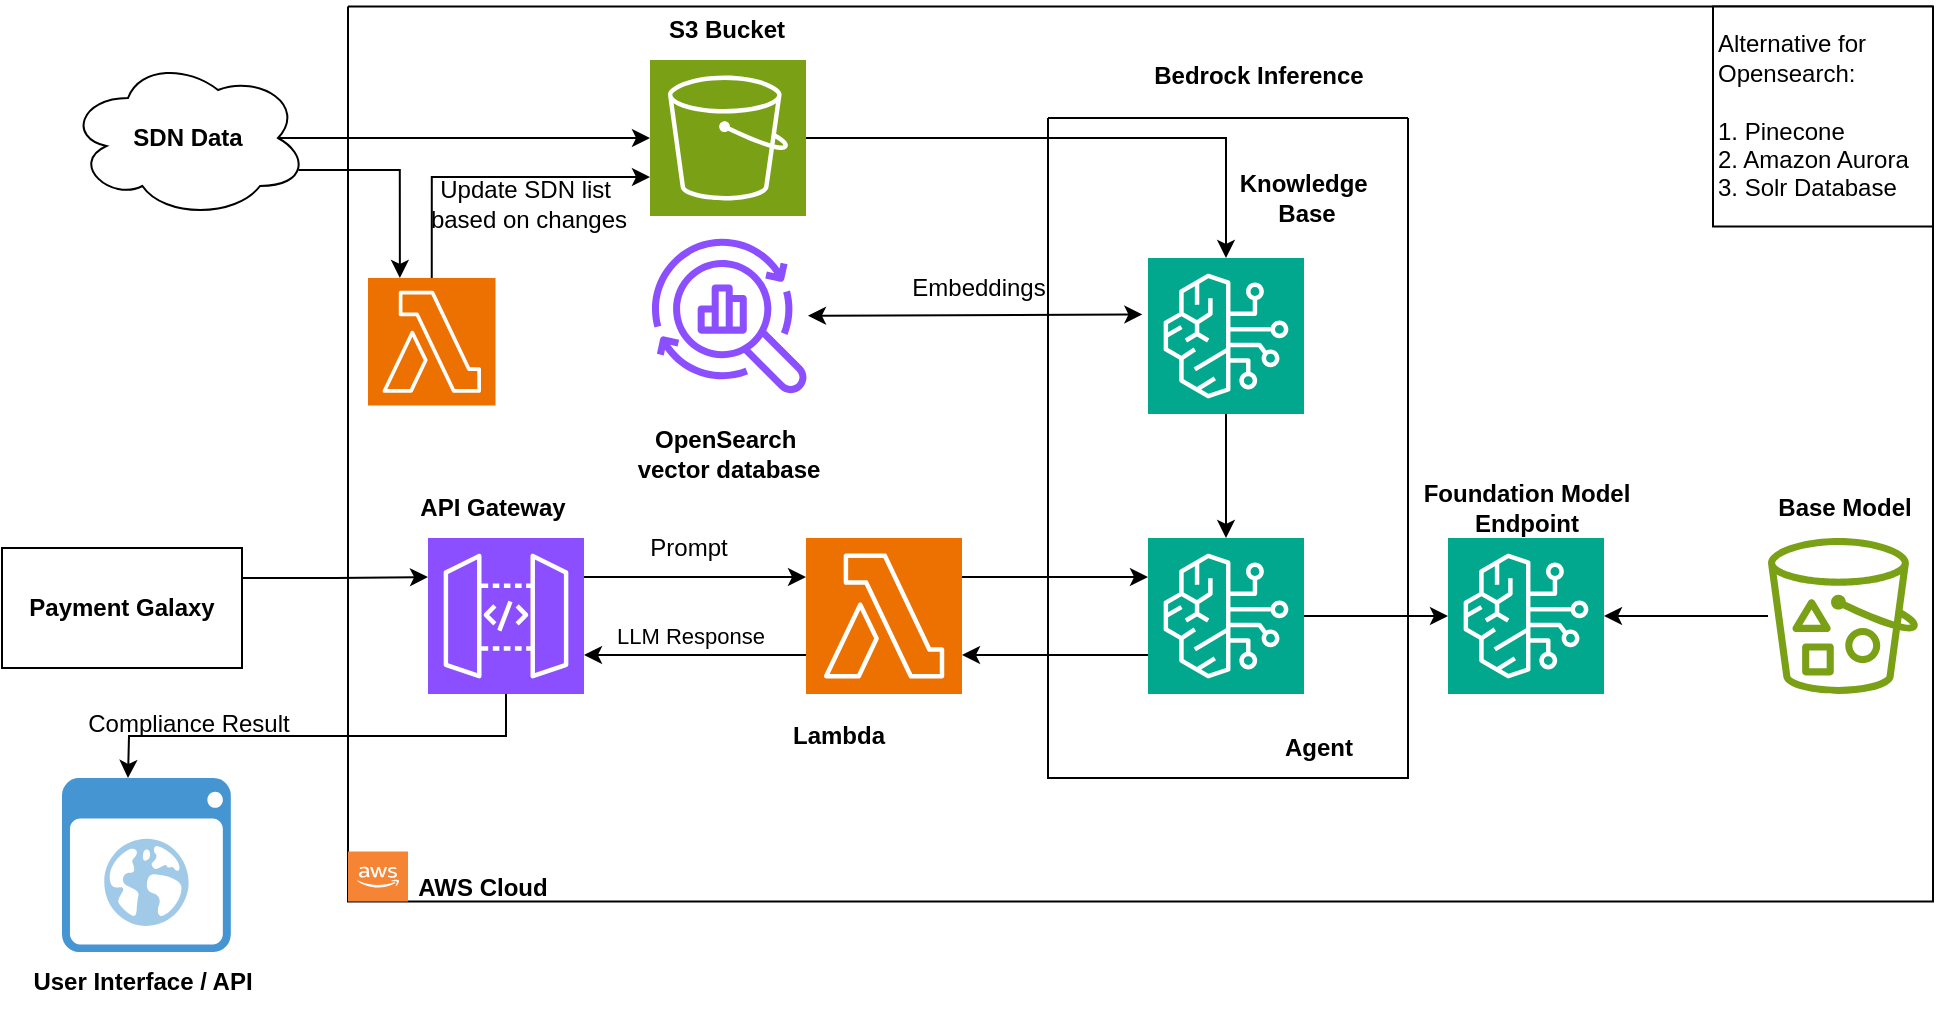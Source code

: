 <mxfile version="26.0.15">
  <diagram name="Page-1" id="3mtEGXu53-q-b0cKv2h-">
    <mxGraphModel dx="2140" dy="653" grid="1" gridSize="10" guides="1" tooltips="1" connect="1" arrows="1" fold="1" page="1" pageScale="1" pageWidth="850" pageHeight="1100" math="0" shadow="0">
      <root>
        <mxCell id="0" />
        <mxCell id="1" parent="0" />
        <mxCell id="uU0eBfY7aKbcgkAj1T2P-1" value="&lt;b&gt;Payment Galaxy&lt;/b&gt;" style="rounded=0;whiteSpace=wrap;html=1;" parent="1" vertex="1">
          <mxGeometry x="-203" y="285" width="120" height="60" as="geometry" />
        </mxCell>
        <mxCell id="uU0eBfY7aKbcgkAj1T2P-26" style="edgeStyle=orthogonalEdgeStyle;rounded=0;orthogonalLoop=1;jettySize=auto;html=1;exitX=0.875;exitY=0.5;exitDx=0;exitDy=0;exitPerimeter=0;" parent="1" source="uU0eBfY7aKbcgkAj1T2P-2" target="uU0eBfY7aKbcgkAj1T2P-4" edge="1">
          <mxGeometry relative="1" as="geometry" />
        </mxCell>
        <mxCell id="uU0eBfY7aKbcgkAj1T2P-2" value="&lt;b&gt;SDN Data&lt;/b&gt;" style="ellipse;shape=cloud;whiteSpace=wrap;html=1;" parent="1" vertex="1">
          <mxGeometry x="-170" y="40" width="120" height="80" as="geometry" />
        </mxCell>
        <mxCell id="uU0eBfY7aKbcgkAj1T2P-21" style="edgeStyle=orthogonalEdgeStyle;rounded=0;orthogonalLoop=1;jettySize=auto;html=1;" parent="1" source="uU0eBfY7aKbcgkAj1T2P-4" target="uU0eBfY7aKbcgkAj1T2P-7" edge="1">
          <mxGeometry relative="1" as="geometry" />
        </mxCell>
        <mxCell id="uU0eBfY7aKbcgkAj1T2P-4" value="" style="sketch=0;points=[[0,0,0],[0.25,0,0],[0.5,0,0],[0.75,0,0],[1,0,0],[0,1,0],[0.25,1,0],[0.5,1,0],[0.75,1,0],[1,1,0],[0,0.25,0],[0,0.5,0],[0,0.75,0],[1,0.25,0],[1,0.5,0],[1,0.75,0]];outlineConnect=0;fontColor=#232F3E;fillColor=#7AA116;strokeColor=#ffffff;dashed=0;verticalLabelPosition=bottom;verticalAlign=top;align=center;html=1;fontSize=12;fontStyle=0;aspect=fixed;shape=mxgraph.aws4.resourceIcon;resIcon=mxgraph.aws4.s3;" parent="1" vertex="1">
          <mxGeometry x="121" y="41" width="78" height="78" as="geometry" />
        </mxCell>
        <mxCell id="uU0eBfY7aKbcgkAj1T2P-5" value="&lt;b&gt;S3 Bucket&lt;/b&gt;" style="text;html=1;align=center;verticalAlign=middle;resizable=0;points=[];autosize=1;strokeColor=none;fillColor=none;" parent="1" vertex="1">
          <mxGeometry x="119" y="11" width="80" height="30" as="geometry" />
        </mxCell>
        <mxCell id="uU0eBfY7aKbcgkAj1T2P-29" style="edgeStyle=orthogonalEdgeStyle;rounded=0;orthogonalLoop=1;jettySize=auto;html=1;exitX=1;exitY=0.5;exitDx=0;exitDy=0;exitPerimeter=0;" parent="1" source="uU0eBfY7aKbcgkAj1T2P-6" target="uU0eBfY7aKbcgkAj1T2P-28" edge="1">
          <mxGeometry relative="1" as="geometry" />
        </mxCell>
        <mxCell id="uU0eBfY7aKbcgkAj1T2P-6" value="" style="sketch=0;points=[[0,0,0],[0.25,0,0],[0.5,0,0],[0.75,0,0],[1,0,0],[0,1,0],[0.25,1,0],[0.5,1,0],[0.75,1,0],[1,1,0],[0,0.25,0],[0,0.5,0],[0,0.75,0],[1,0.25,0],[1,0.5,0],[1,0.75,0]];outlineConnect=0;fontColor=#232F3E;fillColor=#01A88D;strokeColor=#ffffff;dashed=0;verticalLabelPosition=bottom;verticalAlign=top;align=center;html=1;fontSize=12;fontStyle=0;aspect=fixed;shape=mxgraph.aws4.resourceIcon;resIcon=mxgraph.aws4.bedrock;" parent="1" vertex="1">
          <mxGeometry x="370" y="280" width="78" height="78" as="geometry" />
        </mxCell>
        <mxCell id="uU0eBfY7aKbcgkAj1T2P-7" value="" style="sketch=0;points=[[0,0,0],[0.25,0,0],[0.5,0,0],[0.75,0,0],[1,0,0],[0,1,0],[0.25,1,0],[0.5,1,0],[0.75,1,0],[1,1,0],[0,0.25,0],[0,0.5,0],[0,0.75,0],[1,0.25,0],[1,0.5,0],[1,0.75,0]];outlineConnect=0;fontColor=#232F3E;fillColor=#01A88D;strokeColor=#ffffff;dashed=0;verticalLabelPosition=bottom;verticalAlign=top;align=center;html=1;fontSize=12;fontStyle=0;aspect=fixed;shape=mxgraph.aws4.resourceIcon;resIcon=mxgraph.aws4.bedrock;" parent="1" vertex="1">
          <mxGeometry x="370" y="140" width="78" height="78" as="geometry" />
        </mxCell>
        <mxCell id="uU0eBfY7aKbcgkAj1T2P-11" value="" style="sketch=0;outlineConnect=0;fontColor=#232F3E;gradientColor=none;fillColor=#8C4FFF;strokeColor=none;dashed=0;verticalLabelPosition=bottom;verticalAlign=top;align=center;html=1;fontSize=12;fontStyle=0;aspect=fixed;pointerEvents=1;shape=mxgraph.aws4.opensearch_observability;" parent="1" vertex="1">
          <mxGeometry x="122" y="130" width="78" height="78" as="geometry" />
        </mxCell>
        <mxCell id="uU0eBfY7aKbcgkAj1T2P-12" value="&lt;b&gt;OpenSearch&amp;nbsp;&lt;/b&gt;&lt;div&gt;&lt;b&gt;vector database&lt;/b&gt;&lt;/div&gt;" style="text;html=1;align=center;verticalAlign=middle;resizable=0;points=[];autosize=1;strokeColor=none;fillColor=none;" parent="1" vertex="1">
          <mxGeometry x="105" y="218" width="110" height="40" as="geometry" />
        </mxCell>
        <mxCell id="uU0eBfY7aKbcgkAj1T2P-15" value="Embeddings" style="text;html=1;align=center;verticalAlign=middle;resizable=0;points=[];autosize=1;strokeColor=none;fillColor=none;" parent="1" vertex="1">
          <mxGeometry x="240" y="140" width="90" height="30" as="geometry" />
        </mxCell>
        <mxCell id="uU0eBfY7aKbcgkAj1T2P-23" value="" style="endArrow=classic;startArrow=classic;html=1;rounded=0;entryX=-0.036;entryY=0.362;entryDx=0;entryDy=0;entryPerimeter=0;" parent="1" source="uU0eBfY7aKbcgkAj1T2P-11" target="uU0eBfY7aKbcgkAj1T2P-7" edge="1">
          <mxGeometry width="50" height="50" relative="1" as="geometry">
            <mxPoint x="400" y="340" as="sourcePoint" />
            <mxPoint x="390" y="309" as="targetPoint" />
          </mxGeometry>
        </mxCell>
        <mxCell id="uU0eBfY7aKbcgkAj1T2P-27" style="edgeStyle=orthogonalEdgeStyle;rounded=0;orthogonalLoop=1;jettySize=auto;html=1;exitX=0.5;exitY=1;exitDx=0;exitDy=0;exitPerimeter=0;entryX=0.5;entryY=0;entryDx=0;entryDy=0;entryPerimeter=0;" parent="1" source="uU0eBfY7aKbcgkAj1T2P-7" target="uU0eBfY7aKbcgkAj1T2P-6" edge="1">
          <mxGeometry relative="1" as="geometry" />
        </mxCell>
        <mxCell id="uU0eBfY7aKbcgkAj1T2P-28" value="" style="sketch=0;points=[[0,0,0],[0.25,0,0],[0.5,0,0],[0.75,0,0],[1,0,0],[0,1,0],[0.25,1,0],[0.5,1,0],[0.75,1,0],[1,1,0],[0,0.25,0],[0,0.5,0],[0,0.75,0],[1,0.25,0],[1,0.5,0],[1,0.75,0]];outlineConnect=0;fontColor=#232F3E;fillColor=#01A88D;strokeColor=#ffffff;dashed=0;verticalLabelPosition=bottom;verticalAlign=top;align=center;html=1;fontSize=12;fontStyle=0;aspect=fixed;shape=mxgraph.aws4.resourceIcon;resIcon=mxgraph.aws4.bedrock;" parent="1" vertex="1">
          <mxGeometry x="520" y="280" width="78" height="78" as="geometry" />
        </mxCell>
        <mxCell id="uU0eBfY7aKbcgkAj1T2P-30" value="&lt;b&gt;Foundation Model&lt;/b&gt;&lt;div&gt;&lt;b&gt;Endpoint&lt;/b&gt;&lt;/div&gt;" style="text;html=1;align=center;verticalAlign=middle;resizable=0;points=[];autosize=1;strokeColor=none;fillColor=none;" parent="1" vertex="1">
          <mxGeometry x="494" y="245" width="130" height="40" as="geometry" />
        </mxCell>
        <mxCell id="uU0eBfY7aKbcgkAj1T2P-31" value="" style="sketch=0;outlineConnect=0;fontColor=#232F3E;gradientColor=none;fillColor=#7AA116;strokeColor=none;dashed=0;verticalLabelPosition=bottom;verticalAlign=top;align=center;html=1;fontSize=12;fontStyle=0;aspect=fixed;pointerEvents=1;shape=mxgraph.aws4.bucket_with_objects;" parent="1" vertex="1">
          <mxGeometry x="680" y="280" width="75" height="78" as="geometry" />
        </mxCell>
        <mxCell id="uU0eBfY7aKbcgkAj1T2P-32" style="edgeStyle=orthogonalEdgeStyle;rounded=0;orthogonalLoop=1;jettySize=auto;html=1;entryX=1;entryY=0.5;entryDx=0;entryDy=0;entryPerimeter=0;" parent="1" source="uU0eBfY7aKbcgkAj1T2P-31" target="uU0eBfY7aKbcgkAj1T2P-28" edge="1">
          <mxGeometry relative="1" as="geometry" />
        </mxCell>
        <mxCell id="uU0eBfY7aKbcgkAj1T2P-33" value="&lt;b&gt;Base Model&lt;/b&gt;" style="text;html=1;align=center;verticalAlign=middle;resizable=0;points=[];autosize=1;strokeColor=none;fillColor=none;" parent="1" vertex="1">
          <mxGeometry x="672.5" y="250" width="90" height="30" as="geometry" />
        </mxCell>
        <mxCell id="uU0eBfY7aKbcgkAj1T2P-34" value="" style="swimlane;startSize=0;" parent="1" vertex="1">
          <mxGeometry x="-30" y="14.25" width="792.5" height="447.5" as="geometry">
            <mxRectangle x="320" y="100" width="50" height="40" as="alternateBounds" />
          </mxGeometry>
        </mxCell>
        <mxCell id="uU0eBfY7aKbcgkAj1T2P-46" value="&lt;b&gt;AWS Cloud&lt;/b&gt;" style="text;html=1;align=center;verticalAlign=middle;resizable=0;points=[];autosize=1;strokeColor=none;fillColor=none;" parent="uU0eBfY7aKbcgkAj1T2P-34" vertex="1">
          <mxGeometry x="22" y="425.75" width="90" height="30" as="geometry" />
        </mxCell>
        <mxCell id="uU0eBfY7aKbcgkAj1T2P-47" value="" style="outlineConnect=0;dashed=0;verticalLabelPosition=bottom;verticalAlign=top;align=center;html=1;shape=mxgraph.aws3.cloud_2;fillColor=#F58534;gradientColor=none;" parent="uU0eBfY7aKbcgkAj1T2P-34" vertex="1">
          <mxGeometry y="422.5" width="30" height="25" as="geometry" />
        </mxCell>
        <mxCell id="uU0eBfY7aKbcgkAj1T2P-48" value="&lt;b&gt;Bedrock Inference&lt;/b&gt;" style="text;html=1;align=center;verticalAlign=middle;resizable=0;points=[];autosize=1;strokeColor=none;fillColor=none;" parent="uU0eBfY7aKbcgkAj1T2P-34" vertex="1">
          <mxGeometry x="390" y="20" width="130" height="30" as="geometry" />
        </mxCell>
        <mxCell id="uU0eBfY7aKbcgkAj1T2P-49" value="Alternative for Opensearch:&lt;div&gt;&lt;br&gt;&lt;div&gt;1. Pinecone&lt;/div&gt;&lt;div&gt;2. Amazon Aurora&lt;/div&gt;&lt;div&gt;3. Solr Database&lt;/div&gt;&lt;/div&gt;" style="whiteSpace=wrap;html=1;aspect=fixed;align=left;" parent="uU0eBfY7aKbcgkAj1T2P-34" vertex="1">
          <mxGeometry x="682.5" width="110" height="110" as="geometry" />
        </mxCell>
        <mxCell id="u95QRkpEUer8ODzKvBHs-1" value="&lt;b&gt;Lambda&lt;/b&gt;" style="text;html=1;align=center;verticalAlign=middle;resizable=0;points=[];autosize=1;strokeColor=none;fillColor=none;" vertex="1" parent="uU0eBfY7aKbcgkAj1T2P-34">
          <mxGeometry x="210" y="350" width="70" height="30" as="geometry" />
        </mxCell>
        <mxCell id="u95QRkpEUer8ODzKvBHs-2" value="&lt;b&gt;API Gateway&lt;/b&gt;" style="text;html=1;align=center;verticalAlign=middle;resizable=0;points=[];autosize=1;strokeColor=none;fillColor=none;" vertex="1" parent="uU0eBfY7aKbcgkAj1T2P-34">
          <mxGeometry x="22" y="235.75" width="100" height="30" as="geometry" />
        </mxCell>
        <mxCell id="u95QRkpEUer8ODzKvBHs-3" value="" style="sketch=0;points=[[0,0,0],[0.25,0,0],[0.5,0,0],[0.75,0,0],[1,0,0],[0,1,0],[0.25,1,0],[0.5,1,0],[0.75,1,0],[1,1,0],[0,0.25,0],[0,0.5,0],[0,0.75,0],[1,0.25,0],[1,0.5,0],[1,0.75,0]];outlineConnect=0;fontColor=#232F3E;fillColor=#ED7100;strokeColor=#ffffff;dashed=0;verticalLabelPosition=bottom;verticalAlign=top;align=center;html=1;fontSize=12;fontStyle=0;aspect=fixed;shape=mxgraph.aws4.resourceIcon;resIcon=mxgraph.aws4.lambda;" vertex="1" parent="uU0eBfY7aKbcgkAj1T2P-34">
          <mxGeometry x="10" y="135.75" width="63.75" height="63.75" as="geometry" />
        </mxCell>
        <mxCell id="uU0eBfY7aKbcgkAj1T2P-56" style="edgeStyle=orthogonalEdgeStyle;rounded=0;orthogonalLoop=1;jettySize=auto;html=1;exitX=0.5;exitY=1;exitDx=0;exitDy=0;exitPerimeter=0;" parent="1" source="uU0eBfY7aKbcgkAj1T2P-35" edge="1">
          <mxGeometry relative="1" as="geometry">
            <mxPoint x="-140" y="400" as="targetPoint" />
          </mxGeometry>
        </mxCell>
        <mxCell id="uU0eBfY7aKbcgkAj1T2P-35" value="" style="sketch=0;points=[[0,0,0],[0.25,0,0],[0.5,0,0],[0.75,0,0],[1,0,0],[0,1,0],[0.25,1,0],[0.5,1,0],[0.75,1,0],[1,1,0],[0,0.25,0],[0,0.5,0],[0,0.75,0],[1,0.25,0],[1,0.5,0],[1,0.75,0]];outlineConnect=0;fontColor=#232F3E;fillColor=#8C4FFF;strokeColor=#ffffff;dashed=0;verticalLabelPosition=bottom;verticalAlign=top;align=center;html=1;fontSize=12;fontStyle=0;aspect=fixed;shape=mxgraph.aws4.resourceIcon;resIcon=mxgraph.aws4.api_gateway;" parent="1" vertex="1">
          <mxGeometry x="10" y="280" width="78" height="78" as="geometry" />
        </mxCell>
        <mxCell id="uU0eBfY7aKbcgkAj1T2P-38" value="" style="sketch=0;points=[[0,0,0],[0.25,0,0],[0.5,0,0],[0.75,0,0],[1,0,0],[0,1,0],[0.25,1,0],[0.5,1,0],[0.75,1,0],[1,1,0],[0,0.25,0],[0,0.5,0],[0,0.75,0],[1,0.25,0],[1,0.5,0],[1,0.75,0]];outlineConnect=0;fontColor=#232F3E;fillColor=#ED7100;strokeColor=#ffffff;dashed=0;verticalLabelPosition=bottom;verticalAlign=top;align=center;html=1;fontSize=12;fontStyle=0;aspect=fixed;shape=mxgraph.aws4.resourceIcon;resIcon=mxgraph.aws4.lambda;" parent="1" vertex="1">
          <mxGeometry x="199" y="280" width="78" height="78" as="geometry" />
        </mxCell>
        <mxCell id="uU0eBfY7aKbcgkAj1T2P-39" style="edgeStyle=orthogonalEdgeStyle;rounded=0;orthogonalLoop=1;jettySize=auto;html=1;exitX=1;exitY=0.25;exitDx=0;exitDy=0;exitPerimeter=0;entryX=0;entryY=0.25;entryDx=0;entryDy=0;entryPerimeter=0;" parent="1" source="uU0eBfY7aKbcgkAj1T2P-35" target="uU0eBfY7aKbcgkAj1T2P-38" edge="1">
          <mxGeometry relative="1" as="geometry" />
        </mxCell>
        <mxCell id="uU0eBfY7aKbcgkAj1T2P-40" value="Prompt" style="text;html=1;align=center;verticalAlign=middle;resizable=0;points=[];autosize=1;strokeColor=none;fillColor=none;" parent="1" vertex="1">
          <mxGeometry x="110" y="270" width="60" height="30" as="geometry" />
        </mxCell>
        <mxCell id="uU0eBfY7aKbcgkAj1T2P-41" style="edgeStyle=orthogonalEdgeStyle;rounded=0;orthogonalLoop=1;jettySize=auto;html=1;exitX=0;exitY=0.75;exitDx=0;exitDy=0;exitPerimeter=0;entryX=1;entryY=0.75;entryDx=0;entryDy=0;entryPerimeter=0;" parent="1" source="uU0eBfY7aKbcgkAj1T2P-38" target="uU0eBfY7aKbcgkAj1T2P-35" edge="1">
          <mxGeometry relative="1" as="geometry" />
        </mxCell>
        <mxCell id="uU0eBfY7aKbcgkAj1T2P-42" value="LLM Response" style="edgeLabel;html=1;align=center;verticalAlign=middle;resizable=0;points=[];" parent="uU0eBfY7aKbcgkAj1T2P-41" vertex="1" connectable="0">
          <mxGeometry x="0.092" y="-10" relative="1" as="geometry">
            <mxPoint x="2" as="offset" />
          </mxGeometry>
        </mxCell>
        <mxCell id="uU0eBfY7aKbcgkAj1T2P-43" style="edgeStyle=orthogonalEdgeStyle;rounded=0;orthogonalLoop=1;jettySize=auto;html=1;exitX=1;exitY=0.25;exitDx=0;exitDy=0;exitPerimeter=0;entryX=0;entryY=0.25;entryDx=0;entryDy=0;entryPerimeter=0;" parent="1" source="uU0eBfY7aKbcgkAj1T2P-38" target="uU0eBfY7aKbcgkAj1T2P-6" edge="1">
          <mxGeometry relative="1" as="geometry" />
        </mxCell>
        <mxCell id="uU0eBfY7aKbcgkAj1T2P-44" value="" style="swimlane;startSize=0;" parent="1" vertex="1">
          <mxGeometry x="320" y="70" width="180" height="330" as="geometry" />
        </mxCell>
        <mxCell id="uU0eBfY7aKbcgkAj1T2P-20" value="&lt;b&gt;Agent&lt;/b&gt;" style="text;html=1;align=center;verticalAlign=middle;resizable=0;points=[];autosize=1;strokeColor=none;fillColor=none;" parent="uU0eBfY7aKbcgkAj1T2P-44" vertex="1">
          <mxGeometry x="105" y="300" width="60" height="30" as="geometry" />
        </mxCell>
        <mxCell id="uU0eBfY7aKbcgkAj1T2P-9" value="&lt;b&gt;Knowledge&amp;nbsp;&lt;/b&gt;&lt;div&gt;&lt;b&gt;Base&lt;/b&gt;&lt;/div&gt;" style="text;html=1;align=center;verticalAlign=middle;resizable=0;points=[];autosize=1;strokeColor=none;fillColor=none;" parent="uU0eBfY7aKbcgkAj1T2P-44" vertex="1">
          <mxGeometry x="84" y="20" width="90" height="40" as="geometry" />
        </mxCell>
        <mxCell id="uU0eBfY7aKbcgkAj1T2P-50" value="" style="shadow=0;dashed=0;html=1;strokeColor=none;fillColor=#4495D1;labelPosition=center;verticalLabelPosition=bottom;verticalAlign=top;align=center;outlineConnect=0;shape=mxgraph.veeam.2d.web_ui;" parent="1" vertex="1">
          <mxGeometry x="-173" y="400" width="84.4" height="87" as="geometry" />
        </mxCell>
        <mxCell id="uU0eBfY7aKbcgkAj1T2P-51" value="&lt;b&gt;User Interface / API&lt;/b&gt;" style="text;html=1;align=center;verticalAlign=middle;resizable=0;points=[];autosize=1;strokeColor=none;fillColor=none;" parent="1" vertex="1">
          <mxGeometry x="-198" y="487" width="130" height="30" as="geometry" />
        </mxCell>
        <mxCell id="uU0eBfY7aKbcgkAj1T2P-55" value="Compliance Result" style="text;html=1;align=center;verticalAlign=middle;resizable=0;points=[];autosize=1;strokeColor=none;fillColor=none;" parent="1" vertex="1">
          <mxGeometry x="-170" y="358" width="120" height="30" as="geometry" />
        </mxCell>
        <mxCell id="u95QRkpEUer8ODzKvBHs-6" style="edgeStyle=orthogonalEdgeStyle;rounded=0;orthogonalLoop=1;jettySize=auto;html=1;exitX=0.5;exitY=0;exitDx=0;exitDy=0;exitPerimeter=0;entryX=0;entryY=0.75;entryDx=0;entryDy=0;entryPerimeter=0;" edge="1" parent="1" source="u95QRkpEUer8ODzKvBHs-3" target="uU0eBfY7aKbcgkAj1T2P-4">
          <mxGeometry relative="1" as="geometry" />
        </mxCell>
        <mxCell id="u95QRkpEUer8ODzKvBHs-8" value="Update SDN list&amp;nbsp;&lt;div&gt;based on changes&lt;/div&gt;" style="text;html=1;align=center;verticalAlign=middle;resizable=0;points=[];autosize=1;strokeColor=none;fillColor=none;" vertex="1" parent="1">
          <mxGeometry y="93" width="120" height="40" as="geometry" />
        </mxCell>
        <mxCell id="u95QRkpEUer8ODzKvBHs-9" style="edgeStyle=orthogonalEdgeStyle;rounded=0;orthogonalLoop=1;jettySize=auto;html=1;exitX=0.96;exitY=0.7;exitDx=0;exitDy=0;exitPerimeter=0;entryX=0.25;entryY=0;entryDx=0;entryDy=0;entryPerimeter=0;" edge="1" parent="1" source="uU0eBfY7aKbcgkAj1T2P-2" target="u95QRkpEUer8ODzKvBHs-3">
          <mxGeometry relative="1" as="geometry" />
        </mxCell>
        <mxCell id="u95QRkpEUer8ODzKvBHs-10" style="edgeStyle=orthogonalEdgeStyle;rounded=0;orthogonalLoop=1;jettySize=auto;html=1;exitX=1;exitY=0.25;exitDx=0;exitDy=0;entryX=0;entryY=0.25;entryDx=0;entryDy=0;entryPerimeter=0;" edge="1" parent="1" source="uU0eBfY7aKbcgkAj1T2P-1" target="uU0eBfY7aKbcgkAj1T2P-35">
          <mxGeometry relative="1" as="geometry" />
        </mxCell>
        <mxCell id="u95QRkpEUer8ODzKvBHs-11" style="edgeStyle=orthogonalEdgeStyle;rounded=0;orthogonalLoop=1;jettySize=auto;html=1;exitX=0;exitY=0.75;exitDx=0;exitDy=0;exitPerimeter=0;entryX=1;entryY=0.75;entryDx=0;entryDy=0;entryPerimeter=0;" edge="1" parent="1" source="uU0eBfY7aKbcgkAj1T2P-6" target="uU0eBfY7aKbcgkAj1T2P-38">
          <mxGeometry relative="1" as="geometry" />
        </mxCell>
      </root>
    </mxGraphModel>
  </diagram>
</mxfile>
